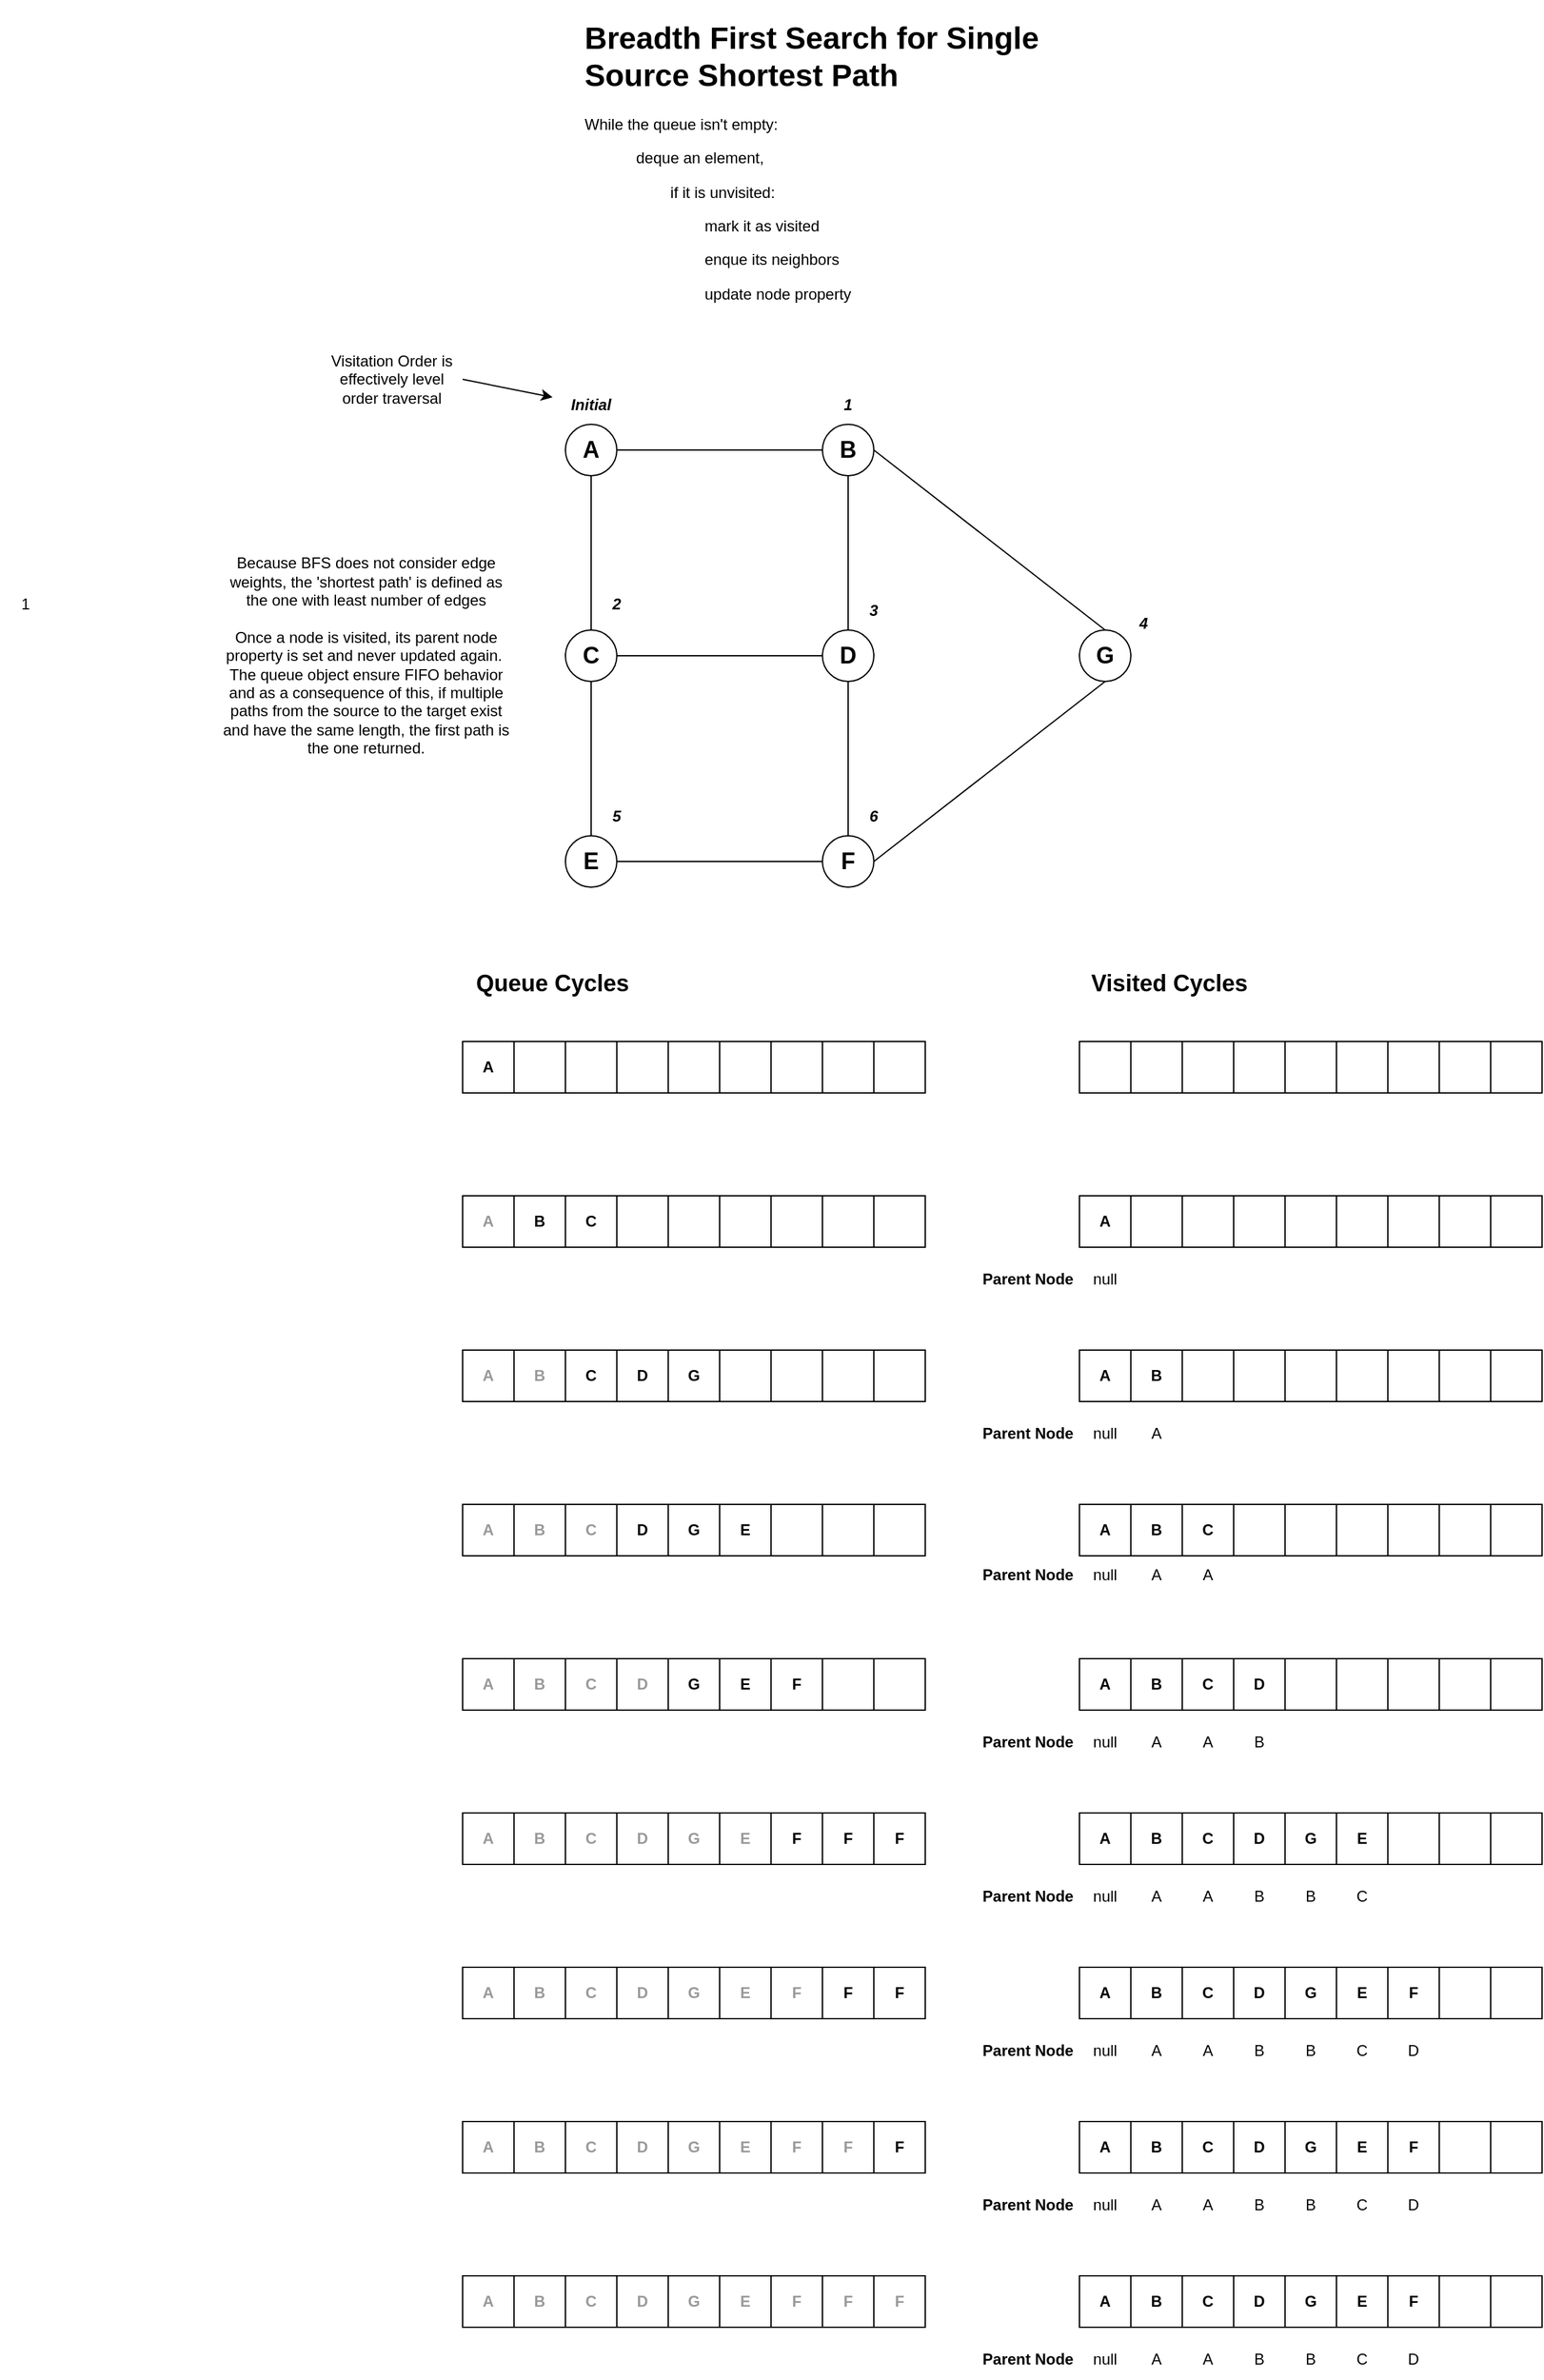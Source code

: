 <mxfile version="22.1.18" type="device">
  <diagram name="Page-1" id="7TTD3cpKinKYoJwU7Lcs">
    <mxGraphModel dx="1199" dy="2198" grid="1" gridSize="10" guides="1" tooltips="1" connect="1" arrows="1" fold="1" page="1" pageScale="1" pageWidth="850" pageHeight="1100" math="0" shadow="0">
      <root>
        <mxCell id="0" />
        <mxCell id="1" parent="0" />
        <mxCell id="F35jx74PrOIdeF3ReqpK-1" value="&lt;h1&gt;Breadth First Search for Single Source Shortest Path&lt;/h1&gt;&lt;p&gt;While the queue isn&#39;t empty:&amp;nbsp;&lt;/p&gt;&lt;blockquote style=&quot;margin: 0 0 0 40px; border: none; padding: 0px;&quot;&gt;&lt;p&gt;deque an element,&amp;nbsp;&lt;/p&gt;&lt;p&gt;&lt;span style=&quot;white-space: pre;&quot;&gt;&#x9;&lt;/span&gt;if it is unvisited:&lt;/p&gt;&lt;p&gt;&lt;span style=&quot;white-space: pre;&quot;&gt;&#x9;&lt;/span&gt;&lt;span style=&quot;white-space: pre;&quot;&gt;&#x9;&lt;/span&gt;mark it as visited&amp;nbsp;&lt;/p&gt;&lt;p&gt;&lt;span style=&quot;white-space: pre;&quot;&gt;&#x9;&lt;/span&gt;&lt;span style=&quot;white-space: pre;&quot;&gt;&#x9;&lt;/span&gt;enque its neighbors&lt;/p&gt;&lt;p&gt;&lt;span style=&quot;white-space: pre;&quot;&gt;&#x9;&lt;/span&gt;&lt;span style=&quot;white-space: pre;&quot;&gt;&#x9;&lt;/span&gt;update node property&lt;/p&gt;&lt;/blockquote&gt;" style="text;html=1;strokeColor=none;fillColor=none;spacing=5;spacingTop=-20;whiteSpace=wrap;overflow=hidden;rounded=0;" parent="1" vertex="1">
          <mxGeometry x="450" y="-120" width="410" height="250" as="geometry" />
        </mxCell>
        <mxCell id="PL-AgUQmlZ-1JZNhK2am-4" style="rounded=0;orthogonalLoop=1;jettySize=auto;html=1;exitX=0.5;exitY=1;exitDx=0;exitDy=0;entryX=0.5;entryY=0;entryDx=0;entryDy=0;endArrow=none;endFill=0;" parent="1" source="F35jx74PrOIdeF3ReqpK-2" target="F35jx74PrOIdeF3ReqpK-11" edge="1">
          <mxGeometry relative="1" as="geometry" />
        </mxCell>
        <mxCell id="PL-AgUQmlZ-1JZNhK2am-6" style="rounded=0;orthogonalLoop=1;jettySize=auto;html=1;exitX=1;exitY=0.5;exitDx=0;exitDy=0;entryX=0.5;entryY=0;entryDx=0;entryDy=0;endArrow=none;endFill=0;" parent="1" source="F35jx74PrOIdeF3ReqpK-2" target="F35jx74PrOIdeF3ReqpK-8" edge="1">
          <mxGeometry relative="1" as="geometry" />
        </mxCell>
        <mxCell id="F35jx74PrOIdeF3ReqpK-2" value="&lt;font style=&quot;font-size: 18px;&quot;&gt;&lt;b&gt;B&lt;/b&gt;&lt;/font&gt;" style="ellipse;whiteSpace=wrap;html=1;aspect=fixed;" parent="1" vertex="1">
          <mxGeometry x="640" y="200" width="40" height="40" as="geometry" />
        </mxCell>
        <mxCell id="PL-AgUQmlZ-1JZNhK2am-3" style="rounded=0;orthogonalLoop=1;jettySize=auto;html=1;exitX=1;exitY=0.5;exitDx=0;exitDy=0;entryX=0;entryY=0.5;entryDx=0;entryDy=0;endArrow=none;endFill=0;" parent="1" source="F35jx74PrOIdeF3ReqpK-5" target="F35jx74PrOIdeF3ReqpK-11" edge="1">
          <mxGeometry relative="1" as="geometry" />
        </mxCell>
        <mxCell id="PL-AgUQmlZ-1JZNhK2am-7" style="rounded=0;orthogonalLoop=1;jettySize=auto;html=1;exitX=0.5;exitY=1;exitDx=0;exitDy=0;entryX=0.5;entryY=0;entryDx=0;entryDy=0;endArrow=none;endFill=0;" parent="1" source="F35jx74PrOIdeF3ReqpK-5" target="F35jx74PrOIdeF3ReqpK-10" edge="1">
          <mxGeometry relative="1" as="geometry" />
        </mxCell>
        <mxCell id="F35jx74PrOIdeF3ReqpK-5" value="&lt;font style=&quot;font-size: 18px;&quot;&gt;&lt;b&gt;C&lt;/b&gt;&lt;/font&gt;" style="ellipse;whiteSpace=wrap;html=1;aspect=fixed;" parent="1" vertex="1">
          <mxGeometry x="440" y="360" width="40" height="40" as="geometry" />
        </mxCell>
        <mxCell id="F35jx74PrOIdeF3ReqpK-8" value="&lt;font style=&quot;font-size: 18px;&quot;&gt;&lt;b&gt;G&lt;/b&gt;&lt;/font&gt;" style="ellipse;whiteSpace=wrap;html=1;aspect=fixed;" parent="1" vertex="1">
          <mxGeometry x="840" y="360" width="40" height="40" as="geometry" />
        </mxCell>
        <mxCell id="PL-AgUQmlZ-1JZNhK2am-1" style="rounded=0;orthogonalLoop=1;jettySize=auto;html=1;exitX=1;exitY=0.5;exitDx=0;exitDy=0;entryX=0;entryY=0.5;entryDx=0;entryDy=0;endArrow=none;endFill=0;" parent="1" source="F35jx74PrOIdeF3ReqpK-9" target="F35jx74PrOIdeF3ReqpK-2" edge="1">
          <mxGeometry relative="1" as="geometry" />
        </mxCell>
        <mxCell id="PL-AgUQmlZ-1JZNhK2am-2" style="rounded=0;orthogonalLoop=1;jettySize=auto;html=1;exitX=0.5;exitY=1;exitDx=0;exitDy=0;entryX=0.5;entryY=0;entryDx=0;entryDy=0;endArrow=none;endFill=0;" parent="1" source="F35jx74PrOIdeF3ReqpK-9" target="F35jx74PrOIdeF3ReqpK-5" edge="1">
          <mxGeometry relative="1" as="geometry" />
        </mxCell>
        <mxCell id="F35jx74PrOIdeF3ReqpK-9" value="&lt;font style=&quot;font-size: 18px;&quot;&gt;&lt;b&gt;A&lt;/b&gt;&lt;/font&gt;" style="ellipse;whiteSpace=wrap;html=1;aspect=fixed;" parent="1" vertex="1">
          <mxGeometry x="440" y="200" width="40" height="40" as="geometry" />
        </mxCell>
        <mxCell id="PL-AgUQmlZ-1JZNhK2am-9" style="rounded=0;orthogonalLoop=1;jettySize=auto;html=1;exitX=1;exitY=0.5;exitDx=0;exitDy=0;entryX=0;entryY=0.5;entryDx=0;entryDy=0;endArrow=none;endFill=0;" parent="1" source="F35jx74PrOIdeF3ReqpK-10" target="F35jx74PrOIdeF3ReqpK-12" edge="1">
          <mxGeometry relative="1" as="geometry" />
        </mxCell>
        <mxCell id="F35jx74PrOIdeF3ReqpK-10" value="&lt;font style=&quot;font-size: 18px;&quot;&gt;&lt;b&gt;E&lt;/b&gt;&lt;/font&gt;" style="ellipse;whiteSpace=wrap;html=1;aspect=fixed;" parent="1" vertex="1">
          <mxGeometry x="440" y="520" width="40" height="40" as="geometry" />
        </mxCell>
        <mxCell id="PL-AgUQmlZ-1JZNhK2am-8" style="rounded=0;orthogonalLoop=1;jettySize=auto;html=1;exitX=0.5;exitY=1;exitDx=0;exitDy=0;entryX=0.5;entryY=0;entryDx=0;entryDy=0;endArrow=none;endFill=0;" parent="1" source="F35jx74PrOIdeF3ReqpK-11" target="F35jx74PrOIdeF3ReqpK-12" edge="1">
          <mxGeometry relative="1" as="geometry" />
        </mxCell>
        <mxCell id="F35jx74PrOIdeF3ReqpK-11" value="&lt;font style=&quot;font-size: 18px;&quot;&gt;&lt;b&gt;D&lt;/b&gt;&lt;/font&gt;" style="ellipse;whiteSpace=wrap;html=1;aspect=fixed;" parent="1" vertex="1">
          <mxGeometry x="640" y="360" width="40" height="40" as="geometry" />
        </mxCell>
        <mxCell id="PL-AgUQmlZ-1JZNhK2am-10" style="rounded=0;orthogonalLoop=1;jettySize=auto;html=1;exitX=1;exitY=0.5;exitDx=0;exitDy=0;entryX=0.5;entryY=1;entryDx=0;entryDy=0;endArrow=none;endFill=0;" parent="1" source="F35jx74PrOIdeF3ReqpK-12" target="F35jx74PrOIdeF3ReqpK-8" edge="1">
          <mxGeometry relative="1" as="geometry" />
        </mxCell>
        <mxCell id="F35jx74PrOIdeF3ReqpK-12" value="&lt;font style=&quot;font-size: 18px;&quot;&gt;&lt;b&gt;F&lt;/b&gt;&lt;/font&gt;" style="ellipse;whiteSpace=wrap;html=1;aspect=fixed;" parent="1" vertex="1">
          <mxGeometry x="640" y="520" width="40" height="40" as="geometry" />
        </mxCell>
        <mxCell id="F35jx74PrOIdeF3ReqpK-104" value="&lt;b&gt;&lt;font style=&quot;font-size: 18px;&quot;&gt;Queue Cycles&lt;/font&gt;&lt;/b&gt;" style="text;html=1;strokeColor=none;fillColor=none;align=center;verticalAlign=middle;whiteSpace=wrap;rounded=0;" parent="1" vertex="1">
          <mxGeometry x="360" y="620" width="140" height="30" as="geometry" />
        </mxCell>
        <mxCell id="F35jx74PrOIdeF3ReqpK-105" value="1" style="text;html=1;strokeColor=none;fillColor=none;align=center;verticalAlign=middle;whiteSpace=wrap;rounded=0;" parent="1" vertex="1">
          <mxGeometry y="325" width="40" height="30" as="geometry" />
        </mxCell>
        <mxCell id="PL-AgUQmlZ-1JZNhK2am-13" value="A" style="whiteSpace=wrap;html=1;aspect=fixed;fontStyle=1" parent="1" vertex="1">
          <mxGeometry x="360" y="680" width="40" height="40" as="geometry" />
        </mxCell>
        <mxCell id="PL-AgUQmlZ-1JZNhK2am-14" value="" style="whiteSpace=wrap;html=1;aspect=fixed;fontStyle=1" parent="1" vertex="1">
          <mxGeometry x="440" y="680" width="40" height="40" as="geometry" />
        </mxCell>
        <mxCell id="PL-AgUQmlZ-1JZNhK2am-15" value="" style="whiteSpace=wrap;html=1;aspect=fixed;fontStyle=1" parent="1" vertex="1">
          <mxGeometry x="400" y="680" width="40" height="40" as="geometry" />
        </mxCell>
        <mxCell id="PL-AgUQmlZ-1JZNhK2am-16" value="" style="whiteSpace=wrap;html=1;aspect=fixed;fontStyle=1" parent="1" vertex="1">
          <mxGeometry x="480" y="680" width="40" height="40" as="geometry" />
        </mxCell>
        <mxCell id="PL-AgUQmlZ-1JZNhK2am-18" value="" style="whiteSpace=wrap;html=1;aspect=fixed;fontStyle=1" parent="1" vertex="1">
          <mxGeometry x="520" y="680" width="40" height="40" as="geometry" />
        </mxCell>
        <mxCell id="PL-AgUQmlZ-1JZNhK2am-19" value="" style="whiteSpace=wrap;html=1;aspect=fixed;fontStyle=1" parent="1" vertex="1">
          <mxGeometry x="560" y="680" width="40" height="40" as="geometry" />
        </mxCell>
        <mxCell id="PL-AgUQmlZ-1JZNhK2am-20" value="" style="whiteSpace=wrap;html=1;aspect=fixed;fontStyle=1" parent="1" vertex="1">
          <mxGeometry x="600" y="680" width="40" height="40" as="geometry" />
        </mxCell>
        <mxCell id="PL-AgUQmlZ-1JZNhK2am-21" value="" style="whiteSpace=wrap;html=1;aspect=fixed;fontStyle=1" parent="1" vertex="1">
          <mxGeometry x="640" y="680" width="40" height="40" as="geometry" />
        </mxCell>
        <mxCell id="PL-AgUQmlZ-1JZNhK2am-22" value="&lt;span style=&quot;font-size: 18px;&quot;&gt;&lt;b&gt;Visited Cycles&lt;/b&gt;&lt;/span&gt;" style="text;html=1;strokeColor=none;fillColor=none;align=center;verticalAlign=middle;whiteSpace=wrap;rounded=0;" parent="1" vertex="1">
          <mxGeometry x="840" y="620" width="140" height="30" as="geometry" />
        </mxCell>
        <mxCell id="PL-AgUQmlZ-1JZNhK2am-23" value="" style="whiteSpace=wrap;html=1;aspect=fixed;fontStyle=1" parent="1" vertex="1">
          <mxGeometry x="840" y="680" width="40" height="40" as="geometry" />
        </mxCell>
        <mxCell id="PL-AgUQmlZ-1JZNhK2am-24" value="" style="whiteSpace=wrap;html=1;aspect=fixed;fontStyle=1" parent="1" vertex="1">
          <mxGeometry x="920" y="680" width="40" height="40" as="geometry" />
        </mxCell>
        <mxCell id="PL-AgUQmlZ-1JZNhK2am-25" value="" style="whiteSpace=wrap;html=1;aspect=fixed;fontStyle=1" parent="1" vertex="1">
          <mxGeometry x="880" y="680" width="40" height="40" as="geometry" />
        </mxCell>
        <mxCell id="PL-AgUQmlZ-1JZNhK2am-26" value="" style="whiteSpace=wrap;html=1;aspect=fixed;fontStyle=1" parent="1" vertex="1">
          <mxGeometry x="960" y="680" width="40" height="40" as="geometry" />
        </mxCell>
        <mxCell id="PL-AgUQmlZ-1JZNhK2am-27" value="" style="whiteSpace=wrap;html=1;aspect=fixed;fontStyle=1" parent="1" vertex="1">
          <mxGeometry x="1000" y="680" width="40" height="40" as="geometry" />
        </mxCell>
        <mxCell id="PL-AgUQmlZ-1JZNhK2am-28" value="" style="whiteSpace=wrap;html=1;aspect=fixed;fontStyle=1" parent="1" vertex="1">
          <mxGeometry x="1040" y="680" width="40" height="40" as="geometry" />
        </mxCell>
        <mxCell id="PL-AgUQmlZ-1JZNhK2am-29" value="" style="whiteSpace=wrap;html=1;aspect=fixed;fontStyle=1" parent="1" vertex="1">
          <mxGeometry x="1080" y="680" width="40" height="40" as="geometry" />
        </mxCell>
        <mxCell id="PL-AgUQmlZ-1JZNhK2am-30" value="" style="whiteSpace=wrap;html=1;aspect=fixed;fontStyle=1" parent="1" vertex="1">
          <mxGeometry x="1120" y="680" width="40" height="40" as="geometry" />
        </mxCell>
        <mxCell id="PL-AgUQmlZ-1JZNhK2am-31" value="&lt;font color=&quot;#999999&quot;&gt;A&lt;/font&gt;" style="whiteSpace=wrap;html=1;aspect=fixed;fontStyle=1" parent="1" vertex="1">
          <mxGeometry x="360" y="800" width="40" height="40" as="geometry" />
        </mxCell>
        <mxCell id="PL-AgUQmlZ-1JZNhK2am-32" value="C" style="whiteSpace=wrap;html=1;aspect=fixed;fontStyle=1" parent="1" vertex="1">
          <mxGeometry x="440" y="800" width="40" height="40" as="geometry" />
        </mxCell>
        <mxCell id="PL-AgUQmlZ-1JZNhK2am-33" value="B" style="whiteSpace=wrap;html=1;aspect=fixed;fontStyle=1" parent="1" vertex="1">
          <mxGeometry x="400" y="800" width="40" height="40" as="geometry" />
        </mxCell>
        <mxCell id="PL-AgUQmlZ-1JZNhK2am-34" value="" style="whiteSpace=wrap;html=1;aspect=fixed;fontStyle=1" parent="1" vertex="1">
          <mxGeometry x="480" y="800" width="40" height="40" as="geometry" />
        </mxCell>
        <mxCell id="PL-AgUQmlZ-1JZNhK2am-35" value="" style="whiteSpace=wrap;html=1;aspect=fixed;fontStyle=1" parent="1" vertex="1">
          <mxGeometry x="520" y="800" width="40" height="40" as="geometry" />
        </mxCell>
        <mxCell id="PL-AgUQmlZ-1JZNhK2am-36" value="" style="whiteSpace=wrap;html=1;aspect=fixed;fontStyle=1" parent="1" vertex="1">
          <mxGeometry x="560" y="800" width="40" height="40" as="geometry" />
        </mxCell>
        <mxCell id="PL-AgUQmlZ-1JZNhK2am-37" value="" style="whiteSpace=wrap;html=1;aspect=fixed;fontStyle=1" parent="1" vertex="1">
          <mxGeometry x="600" y="800" width="40" height="40" as="geometry" />
        </mxCell>
        <mxCell id="PL-AgUQmlZ-1JZNhK2am-38" value="" style="whiteSpace=wrap;html=1;aspect=fixed;fontStyle=1" parent="1" vertex="1">
          <mxGeometry x="640" y="800" width="40" height="40" as="geometry" />
        </mxCell>
        <mxCell id="PL-AgUQmlZ-1JZNhK2am-39" value="A" style="whiteSpace=wrap;html=1;aspect=fixed;fontStyle=1" parent="1" vertex="1">
          <mxGeometry x="840" y="800" width="40" height="40" as="geometry" />
        </mxCell>
        <mxCell id="PL-AgUQmlZ-1JZNhK2am-40" value="" style="whiteSpace=wrap;html=1;aspect=fixed;fontStyle=1" parent="1" vertex="1">
          <mxGeometry x="920" y="800" width="40" height="40" as="geometry" />
        </mxCell>
        <mxCell id="PL-AgUQmlZ-1JZNhK2am-41" value="" style="whiteSpace=wrap;html=1;aspect=fixed;fontStyle=1" parent="1" vertex="1">
          <mxGeometry x="880" y="800" width="40" height="40" as="geometry" />
        </mxCell>
        <mxCell id="PL-AgUQmlZ-1JZNhK2am-42" value="" style="whiteSpace=wrap;html=1;aspect=fixed;fontStyle=1" parent="1" vertex="1">
          <mxGeometry x="960" y="800" width="40" height="40" as="geometry" />
        </mxCell>
        <mxCell id="PL-AgUQmlZ-1JZNhK2am-43" value="" style="whiteSpace=wrap;html=1;aspect=fixed;fontStyle=1" parent="1" vertex="1">
          <mxGeometry x="1000" y="800" width="40" height="40" as="geometry" />
        </mxCell>
        <mxCell id="PL-AgUQmlZ-1JZNhK2am-44" value="" style="whiteSpace=wrap;html=1;aspect=fixed;fontStyle=1" parent="1" vertex="1">
          <mxGeometry x="1040" y="800" width="40" height="40" as="geometry" />
        </mxCell>
        <mxCell id="PL-AgUQmlZ-1JZNhK2am-45" value="" style="whiteSpace=wrap;html=1;aspect=fixed;fontStyle=1" parent="1" vertex="1">
          <mxGeometry x="1080" y="800" width="40" height="40" as="geometry" />
        </mxCell>
        <mxCell id="PL-AgUQmlZ-1JZNhK2am-46" value="" style="whiteSpace=wrap;html=1;aspect=fixed;fontStyle=1" parent="1" vertex="1">
          <mxGeometry x="1120" y="800" width="40" height="40" as="geometry" />
        </mxCell>
        <mxCell id="PL-AgUQmlZ-1JZNhK2am-47" value="&lt;font color=&quot;#999999&quot;&gt;A&lt;/font&gt;" style="whiteSpace=wrap;html=1;aspect=fixed;fontStyle=1" parent="1" vertex="1">
          <mxGeometry x="360" y="920" width="40" height="40" as="geometry" />
        </mxCell>
        <mxCell id="PL-AgUQmlZ-1JZNhK2am-48" value="C" style="whiteSpace=wrap;html=1;aspect=fixed;fontStyle=1" parent="1" vertex="1">
          <mxGeometry x="440" y="920" width="40" height="40" as="geometry" />
        </mxCell>
        <mxCell id="PL-AgUQmlZ-1JZNhK2am-49" value="&lt;font color=&quot;#999999&quot;&gt;B&lt;/font&gt;" style="whiteSpace=wrap;html=1;aspect=fixed;fontStyle=1" parent="1" vertex="1">
          <mxGeometry x="400" y="920" width="40" height="40" as="geometry" />
        </mxCell>
        <mxCell id="PL-AgUQmlZ-1JZNhK2am-50" value="D" style="whiteSpace=wrap;html=1;aspect=fixed;fontStyle=1" parent="1" vertex="1">
          <mxGeometry x="480" y="920" width="40" height="40" as="geometry" />
        </mxCell>
        <mxCell id="PL-AgUQmlZ-1JZNhK2am-51" value="G" style="whiteSpace=wrap;html=1;aspect=fixed;fontStyle=1" parent="1" vertex="1">
          <mxGeometry x="520" y="920" width="40" height="40" as="geometry" />
        </mxCell>
        <mxCell id="PL-AgUQmlZ-1JZNhK2am-52" value="" style="whiteSpace=wrap;html=1;aspect=fixed;fontStyle=1" parent="1" vertex="1">
          <mxGeometry x="560" y="920" width="40" height="40" as="geometry" />
        </mxCell>
        <mxCell id="PL-AgUQmlZ-1JZNhK2am-53" value="" style="whiteSpace=wrap;html=1;aspect=fixed;fontStyle=1" parent="1" vertex="1">
          <mxGeometry x="600" y="920" width="40" height="40" as="geometry" />
        </mxCell>
        <mxCell id="PL-AgUQmlZ-1JZNhK2am-54" value="" style="whiteSpace=wrap;html=1;aspect=fixed;fontStyle=1" parent="1" vertex="1">
          <mxGeometry x="640" y="920" width="40" height="40" as="geometry" />
        </mxCell>
        <mxCell id="PL-AgUQmlZ-1JZNhK2am-55" value="A" style="whiteSpace=wrap;html=1;aspect=fixed;fontStyle=1" parent="1" vertex="1">
          <mxGeometry x="840" y="920" width="40" height="40" as="geometry" />
        </mxCell>
        <mxCell id="PL-AgUQmlZ-1JZNhK2am-56" value="" style="whiteSpace=wrap;html=1;aspect=fixed;fontStyle=1" parent="1" vertex="1">
          <mxGeometry x="920" y="920" width="40" height="40" as="geometry" />
        </mxCell>
        <mxCell id="PL-AgUQmlZ-1JZNhK2am-57" value="B" style="whiteSpace=wrap;html=1;aspect=fixed;fontStyle=1" parent="1" vertex="1">
          <mxGeometry x="880" y="920" width="40" height="40" as="geometry" />
        </mxCell>
        <mxCell id="PL-AgUQmlZ-1JZNhK2am-58" value="" style="whiteSpace=wrap;html=1;aspect=fixed;fontStyle=1" parent="1" vertex="1">
          <mxGeometry x="960" y="920" width="40" height="40" as="geometry" />
        </mxCell>
        <mxCell id="PL-AgUQmlZ-1JZNhK2am-59" value="" style="whiteSpace=wrap;html=1;aspect=fixed;fontStyle=1" parent="1" vertex="1">
          <mxGeometry x="1000" y="920" width="40" height="40" as="geometry" />
        </mxCell>
        <mxCell id="PL-AgUQmlZ-1JZNhK2am-60" value="" style="whiteSpace=wrap;html=1;aspect=fixed;fontStyle=1" parent="1" vertex="1">
          <mxGeometry x="1040" y="920" width="40" height="40" as="geometry" />
        </mxCell>
        <mxCell id="PL-AgUQmlZ-1JZNhK2am-61" value="" style="whiteSpace=wrap;html=1;aspect=fixed;fontStyle=1" parent="1" vertex="1">
          <mxGeometry x="1080" y="920" width="40" height="40" as="geometry" />
        </mxCell>
        <mxCell id="PL-AgUQmlZ-1JZNhK2am-62" value="" style="whiteSpace=wrap;html=1;aspect=fixed;fontStyle=1" parent="1" vertex="1">
          <mxGeometry x="1120" y="920" width="40" height="40" as="geometry" />
        </mxCell>
        <mxCell id="PL-AgUQmlZ-1JZNhK2am-63" value="&lt;font color=&quot;#999999&quot;&gt;A&lt;/font&gt;" style="whiteSpace=wrap;html=1;aspect=fixed;fontStyle=1" parent="1" vertex="1">
          <mxGeometry x="360" y="1040" width="40" height="40" as="geometry" />
        </mxCell>
        <mxCell id="PL-AgUQmlZ-1JZNhK2am-64" value="&lt;font color=&quot;#999999&quot;&gt;C&lt;/font&gt;" style="whiteSpace=wrap;html=1;aspect=fixed;fontStyle=1" parent="1" vertex="1">
          <mxGeometry x="440" y="1040" width="40" height="40" as="geometry" />
        </mxCell>
        <mxCell id="PL-AgUQmlZ-1JZNhK2am-65" value="&lt;font color=&quot;#999999&quot;&gt;B&lt;/font&gt;" style="whiteSpace=wrap;html=1;aspect=fixed;fontStyle=1" parent="1" vertex="1">
          <mxGeometry x="400" y="1040" width="40" height="40" as="geometry" />
        </mxCell>
        <mxCell id="PL-AgUQmlZ-1JZNhK2am-66" value="D" style="whiteSpace=wrap;html=1;aspect=fixed;fontStyle=1" parent="1" vertex="1">
          <mxGeometry x="480" y="1040" width="40" height="40" as="geometry" />
        </mxCell>
        <mxCell id="PL-AgUQmlZ-1JZNhK2am-67" value="G" style="whiteSpace=wrap;html=1;aspect=fixed;fontStyle=1" parent="1" vertex="1">
          <mxGeometry x="520" y="1040" width="40" height="40" as="geometry" />
        </mxCell>
        <mxCell id="PL-AgUQmlZ-1JZNhK2am-68" value="E" style="whiteSpace=wrap;html=1;aspect=fixed;fontStyle=1" parent="1" vertex="1">
          <mxGeometry x="560" y="1040" width="40" height="40" as="geometry" />
        </mxCell>
        <mxCell id="PL-AgUQmlZ-1JZNhK2am-69" value="" style="whiteSpace=wrap;html=1;aspect=fixed;fontStyle=1" parent="1" vertex="1">
          <mxGeometry x="600" y="1040" width="40" height="40" as="geometry" />
        </mxCell>
        <mxCell id="PL-AgUQmlZ-1JZNhK2am-70" value="" style="whiteSpace=wrap;html=1;aspect=fixed;fontStyle=1" parent="1" vertex="1">
          <mxGeometry x="640" y="1040" width="40" height="40" as="geometry" />
        </mxCell>
        <mxCell id="PL-AgUQmlZ-1JZNhK2am-71" value="A" style="whiteSpace=wrap;html=1;aspect=fixed;fontStyle=1" parent="1" vertex="1">
          <mxGeometry x="840" y="1040" width="40" height="40" as="geometry" />
        </mxCell>
        <mxCell id="PL-AgUQmlZ-1JZNhK2am-72" value="C" style="whiteSpace=wrap;html=1;aspect=fixed;fontStyle=1" parent="1" vertex="1">
          <mxGeometry x="920" y="1040" width="40" height="40" as="geometry" />
        </mxCell>
        <mxCell id="PL-AgUQmlZ-1JZNhK2am-73" value="B" style="whiteSpace=wrap;html=1;aspect=fixed;fontStyle=1" parent="1" vertex="1">
          <mxGeometry x="880" y="1040" width="40" height="40" as="geometry" />
        </mxCell>
        <mxCell id="PL-AgUQmlZ-1JZNhK2am-74" value="" style="whiteSpace=wrap;html=1;aspect=fixed;fontStyle=1" parent="1" vertex="1">
          <mxGeometry x="960" y="1040" width="40" height="40" as="geometry" />
        </mxCell>
        <mxCell id="PL-AgUQmlZ-1JZNhK2am-75" value="" style="whiteSpace=wrap;html=1;aspect=fixed;fontStyle=1" parent="1" vertex="1">
          <mxGeometry x="1000" y="1040" width="40" height="40" as="geometry" />
        </mxCell>
        <mxCell id="PL-AgUQmlZ-1JZNhK2am-76" value="" style="whiteSpace=wrap;html=1;aspect=fixed;fontStyle=1" parent="1" vertex="1">
          <mxGeometry x="1040" y="1040" width="40" height="40" as="geometry" />
        </mxCell>
        <mxCell id="PL-AgUQmlZ-1JZNhK2am-77" value="" style="whiteSpace=wrap;html=1;aspect=fixed;fontStyle=1" parent="1" vertex="1">
          <mxGeometry x="1080" y="1040" width="40" height="40" as="geometry" />
        </mxCell>
        <mxCell id="PL-AgUQmlZ-1JZNhK2am-78" value="" style="whiteSpace=wrap;html=1;aspect=fixed;fontStyle=1" parent="1" vertex="1">
          <mxGeometry x="1120" y="1040" width="40" height="40" as="geometry" />
        </mxCell>
        <mxCell id="PL-AgUQmlZ-1JZNhK2am-79" value="&lt;font color=&quot;#999999&quot;&gt;A&lt;/font&gt;" style="whiteSpace=wrap;html=1;aspect=fixed;fontStyle=1" parent="1" vertex="1">
          <mxGeometry x="360" y="1160" width="40" height="40" as="geometry" />
        </mxCell>
        <mxCell id="PL-AgUQmlZ-1JZNhK2am-80" value="&lt;font color=&quot;#999999&quot;&gt;C&lt;/font&gt;" style="whiteSpace=wrap;html=1;aspect=fixed;fontStyle=1" parent="1" vertex="1">
          <mxGeometry x="440" y="1160" width="40" height="40" as="geometry" />
        </mxCell>
        <mxCell id="PL-AgUQmlZ-1JZNhK2am-81" value="&lt;font color=&quot;#999999&quot;&gt;B&lt;/font&gt;" style="whiteSpace=wrap;html=1;aspect=fixed;fontStyle=1" parent="1" vertex="1">
          <mxGeometry x="400" y="1160" width="40" height="40" as="geometry" />
        </mxCell>
        <mxCell id="PL-AgUQmlZ-1JZNhK2am-82" value="&lt;font color=&quot;#999999&quot;&gt;D&lt;/font&gt;" style="whiteSpace=wrap;html=1;aspect=fixed;fontStyle=1" parent="1" vertex="1">
          <mxGeometry x="480" y="1160" width="40" height="40" as="geometry" />
        </mxCell>
        <mxCell id="PL-AgUQmlZ-1JZNhK2am-83" value="G" style="whiteSpace=wrap;html=1;aspect=fixed;fontStyle=1" parent="1" vertex="1">
          <mxGeometry x="520" y="1160" width="40" height="40" as="geometry" />
        </mxCell>
        <mxCell id="PL-AgUQmlZ-1JZNhK2am-84" value="E" style="whiteSpace=wrap;html=1;aspect=fixed;fontStyle=1" parent="1" vertex="1">
          <mxGeometry x="560" y="1160" width="40" height="40" as="geometry" />
        </mxCell>
        <mxCell id="PL-AgUQmlZ-1JZNhK2am-85" value="F" style="whiteSpace=wrap;html=1;aspect=fixed;fontStyle=1" parent="1" vertex="1">
          <mxGeometry x="600" y="1160" width="40" height="40" as="geometry" />
        </mxCell>
        <mxCell id="PL-AgUQmlZ-1JZNhK2am-86" value="" style="whiteSpace=wrap;html=1;aspect=fixed;fontStyle=1" parent="1" vertex="1">
          <mxGeometry x="640" y="1160" width="40" height="40" as="geometry" />
        </mxCell>
        <mxCell id="PL-AgUQmlZ-1JZNhK2am-87" value="A" style="whiteSpace=wrap;html=1;aspect=fixed;fontStyle=1" parent="1" vertex="1">
          <mxGeometry x="840" y="1160" width="40" height="40" as="geometry" />
        </mxCell>
        <mxCell id="PL-AgUQmlZ-1JZNhK2am-88" value="C" style="whiteSpace=wrap;html=1;aspect=fixed;fontStyle=1" parent="1" vertex="1">
          <mxGeometry x="920" y="1160" width="40" height="40" as="geometry" />
        </mxCell>
        <mxCell id="PL-AgUQmlZ-1JZNhK2am-89" value="B" style="whiteSpace=wrap;html=1;aspect=fixed;fontStyle=1" parent="1" vertex="1">
          <mxGeometry x="880" y="1160" width="40" height="40" as="geometry" />
        </mxCell>
        <mxCell id="PL-AgUQmlZ-1JZNhK2am-90" value="D" style="whiteSpace=wrap;html=1;aspect=fixed;fontStyle=1" parent="1" vertex="1">
          <mxGeometry x="960" y="1160" width="40" height="40" as="geometry" />
        </mxCell>
        <mxCell id="PL-AgUQmlZ-1JZNhK2am-91" value="" style="whiteSpace=wrap;html=1;aspect=fixed;fontStyle=1" parent="1" vertex="1">
          <mxGeometry x="1000" y="1160" width="40" height="40" as="geometry" />
        </mxCell>
        <mxCell id="PL-AgUQmlZ-1JZNhK2am-92" value="" style="whiteSpace=wrap;html=1;aspect=fixed;fontStyle=1" parent="1" vertex="1">
          <mxGeometry x="1040" y="1160" width="40" height="40" as="geometry" />
        </mxCell>
        <mxCell id="PL-AgUQmlZ-1JZNhK2am-93" value="" style="whiteSpace=wrap;html=1;aspect=fixed;fontStyle=1" parent="1" vertex="1">
          <mxGeometry x="1080" y="1160" width="40" height="40" as="geometry" />
        </mxCell>
        <mxCell id="PL-AgUQmlZ-1JZNhK2am-94" value="" style="whiteSpace=wrap;html=1;aspect=fixed;fontStyle=1" parent="1" vertex="1">
          <mxGeometry x="1120" y="1160" width="40" height="40" as="geometry" />
        </mxCell>
        <mxCell id="PL-AgUQmlZ-1JZNhK2am-95" value="&lt;font color=&quot;#999999&quot;&gt;A&lt;/font&gt;" style="whiteSpace=wrap;html=1;aspect=fixed;fontStyle=1" parent="1" vertex="1">
          <mxGeometry x="360" y="1280" width="40" height="40" as="geometry" />
        </mxCell>
        <mxCell id="PL-AgUQmlZ-1JZNhK2am-96" value="&lt;font color=&quot;#999999&quot;&gt;C&lt;/font&gt;" style="whiteSpace=wrap;html=1;aspect=fixed;fontStyle=1" parent="1" vertex="1">
          <mxGeometry x="440" y="1280" width="40" height="40" as="geometry" />
        </mxCell>
        <mxCell id="PL-AgUQmlZ-1JZNhK2am-97" value="&lt;font color=&quot;#999999&quot;&gt;B&lt;/font&gt;" style="whiteSpace=wrap;html=1;aspect=fixed;fontStyle=1" parent="1" vertex="1">
          <mxGeometry x="400" y="1280" width="40" height="40" as="geometry" />
        </mxCell>
        <mxCell id="PL-AgUQmlZ-1JZNhK2am-98" value="&lt;font color=&quot;#999999&quot;&gt;D&lt;/font&gt;" style="whiteSpace=wrap;html=1;aspect=fixed;fontStyle=1" parent="1" vertex="1">
          <mxGeometry x="480" y="1280" width="40" height="40" as="geometry" />
        </mxCell>
        <mxCell id="PL-AgUQmlZ-1JZNhK2am-99" value="&lt;font color=&quot;#999999&quot;&gt;G&lt;/font&gt;" style="whiteSpace=wrap;html=1;aspect=fixed;fontStyle=1" parent="1" vertex="1">
          <mxGeometry x="520" y="1280" width="40" height="40" as="geometry" />
        </mxCell>
        <mxCell id="PL-AgUQmlZ-1JZNhK2am-100" value="&lt;font color=&quot;#999999&quot;&gt;E&lt;/font&gt;" style="whiteSpace=wrap;html=1;aspect=fixed;fontStyle=1" parent="1" vertex="1">
          <mxGeometry x="560" y="1280" width="40" height="40" as="geometry" />
        </mxCell>
        <mxCell id="PL-AgUQmlZ-1JZNhK2am-101" value="F" style="whiteSpace=wrap;html=1;aspect=fixed;fontStyle=1" parent="1" vertex="1">
          <mxGeometry x="600" y="1280" width="40" height="40" as="geometry" />
        </mxCell>
        <mxCell id="PL-AgUQmlZ-1JZNhK2am-102" value="F" style="whiteSpace=wrap;html=1;aspect=fixed;fontStyle=1" parent="1" vertex="1">
          <mxGeometry x="640" y="1280" width="40" height="40" as="geometry" />
        </mxCell>
        <mxCell id="PL-AgUQmlZ-1JZNhK2am-103" value="A" style="whiteSpace=wrap;html=1;aspect=fixed;fontStyle=1" parent="1" vertex="1">
          <mxGeometry x="840" y="1280" width="40" height="40" as="geometry" />
        </mxCell>
        <mxCell id="PL-AgUQmlZ-1JZNhK2am-104" value="C" style="whiteSpace=wrap;html=1;aspect=fixed;fontStyle=1" parent="1" vertex="1">
          <mxGeometry x="920" y="1280" width="40" height="40" as="geometry" />
        </mxCell>
        <mxCell id="PL-AgUQmlZ-1JZNhK2am-105" value="B" style="whiteSpace=wrap;html=1;aspect=fixed;fontStyle=1" parent="1" vertex="1">
          <mxGeometry x="880" y="1280" width="40" height="40" as="geometry" />
        </mxCell>
        <mxCell id="PL-AgUQmlZ-1JZNhK2am-106" value="D" style="whiteSpace=wrap;html=1;aspect=fixed;fontStyle=1" parent="1" vertex="1">
          <mxGeometry x="960" y="1280" width="40" height="40" as="geometry" />
        </mxCell>
        <mxCell id="PL-AgUQmlZ-1JZNhK2am-107" value="G" style="whiteSpace=wrap;html=1;aspect=fixed;fontStyle=1" parent="1" vertex="1">
          <mxGeometry x="1000" y="1280" width="40" height="40" as="geometry" />
        </mxCell>
        <mxCell id="PL-AgUQmlZ-1JZNhK2am-108" value="E" style="whiteSpace=wrap;html=1;aspect=fixed;fontStyle=1" parent="1" vertex="1">
          <mxGeometry x="1040" y="1280" width="40" height="40" as="geometry" />
        </mxCell>
        <mxCell id="PL-AgUQmlZ-1JZNhK2am-109" value="" style="whiteSpace=wrap;html=1;aspect=fixed;fontStyle=1" parent="1" vertex="1">
          <mxGeometry x="1080" y="1280" width="40" height="40" as="geometry" />
        </mxCell>
        <mxCell id="PL-AgUQmlZ-1JZNhK2am-110" value="" style="whiteSpace=wrap;html=1;aspect=fixed;fontStyle=1" parent="1" vertex="1">
          <mxGeometry x="1120" y="1280" width="40" height="40" as="geometry" />
        </mxCell>
        <mxCell id="PL-AgUQmlZ-1JZNhK2am-111" value="" style="whiteSpace=wrap;html=1;aspect=fixed;fontStyle=1" parent="1" vertex="1">
          <mxGeometry x="680" y="680" width="40" height="40" as="geometry" />
        </mxCell>
        <mxCell id="PL-AgUQmlZ-1JZNhK2am-112" value="" style="whiteSpace=wrap;html=1;aspect=fixed;fontStyle=1" parent="1" vertex="1">
          <mxGeometry x="680" y="800" width="40" height="40" as="geometry" />
        </mxCell>
        <mxCell id="PL-AgUQmlZ-1JZNhK2am-113" value="" style="whiteSpace=wrap;html=1;aspect=fixed;fontStyle=1" parent="1" vertex="1">
          <mxGeometry x="680" y="920" width="40" height="40" as="geometry" />
        </mxCell>
        <mxCell id="PL-AgUQmlZ-1JZNhK2am-114" value="" style="whiteSpace=wrap;html=1;aspect=fixed;fontStyle=1" parent="1" vertex="1">
          <mxGeometry x="680" y="1040" width="40" height="40" as="geometry" />
        </mxCell>
        <mxCell id="PL-AgUQmlZ-1JZNhK2am-115" value="" style="whiteSpace=wrap;html=1;aspect=fixed;fontStyle=1" parent="1" vertex="1">
          <mxGeometry x="680" y="1160" width="40" height="40" as="geometry" />
        </mxCell>
        <mxCell id="PL-AgUQmlZ-1JZNhK2am-116" value="F" style="whiteSpace=wrap;html=1;aspect=fixed;fontStyle=1" parent="1" vertex="1">
          <mxGeometry x="680" y="1280" width="40" height="40" as="geometry" />
        </mxCell>
        <mxCell id="PL-AgUQmlZ-1JZNhK2am-123" value="" style="whiteSpace=wrap;html=1;aspect=fixed;fontStyle=1" parent="1" vertex="1">
          <mxGeometry x="1160" y="680" width="40" height="40" as="geometry" />
        </mxCell>
        <mxCell id="PL-AgUQmlZ-1JZNhK2am-124" value="" style="whiteSpace=wrap;html=1;aspect=fixed;fontStyle=1" parent="1" vertex="1">
          <mxGeometry x="1160" y="800" width="40" height="40" as="geometry" />
        </mxCell>
        <mxCell id="PL-AgUQmlZ-1JZNhK2am-125" value="" style="whiteSpace=wrap;html=1;aspect=fixed;fontStyle=1" parent="1" vertex="1">
          <mxGeometry x="1160" y="920" width="40" height="40" as="geometry" />
        </mxCell>
        <mxCell id="PL-AgUQmlZ-1JZNhK2am-126" value="" style="whiteSpace=wrap;html=1;aspect=fixed;fontStyle=1" parent="1" vertex="1">
          <mxGeometry x="1160" y="1040" width="40" height="40" as="geometry" />
        </mxCell>
        <mxCell id="PL-AgUQmlZ-1JZNhK2am-127" value="" style="whiteSpace=wrap;html=1;aspect=fixed;fontStyle=1" parent="1" vertex="1">
          <mxGeometry x="1160" y="1160" width="40" height="40" as="geometry" />
        </mxCell>
        <mxCell id="PL-AgUQmlZ-1JZNhK2am-128" value="" style="whiteSpace=wrap;html=1;aspect=fixed;fontStyle=1" parent="1" vertex="1">
          <mxGeometry x="1160" y="1280" width="40" height="40" as="geometry" />
        </mxCell>
        <mxCell id="PL-AgUQmlZ-1JZNhK2am-129" value="&lt;font color=&quot;#999999&quot;&gt;A&lt;/font&gt;" style="whiteSpace=wrap;html=1;aspect=fixed;fontStyle=1" parent="1" vertex="1">
          <mxGeometry x="360" y="1400" width="40" height="40" as="geometry" />
        </mxCell>
        <mxCell id="PL-AgUQmlZ-1JZNhK2am-130" value="&lt;font color=&quot;#999999&quot;&gt;C&lt;/font&gt;" style="whiteSpace=wrap;html=1;aspect=fixed;fontStyle=1" parent="1" vertex="1">
          <mxGeometry x="440" y="1400" width="40" height="40" as="geometry" />
        </mxCell>
        <mxCell id="PL-AgUQmlZ-1JZNhK2am-131" value="&lt;font color=&quot;#999999&quot;&gt;B&lt;/font&gt;" style="whiteSpace=wrap;html=1;aspect=fixed;fontStyle=1" parent="1" vertex="1">
          <mxGeometry x="400" y="1400" width="40" height="40" as="geometry" />
        </mxCell>
        <mxCell id="PL-AgUQmlZ-1JZNhK2am-132" value="&lt;font color=&quot;#999999&quot;&gt;D&lt;/font&gt;" style="whiteSpace=wrap;html=1;aspect=fixed;fontStyle=1" parent="1" vertex="1">
          <mxGeometry x="480" y="1400" width="40" height="40" as="geometry" />
        </mxCell>
        <mxCell id="PL-AgUQmlZ-1JZNhK2am-133" value="&lt;font color=&quot;#999999&quot;&gt;G&lt;/font&gt;" style="whiteSpace=wrap;html=1;aspect=fixed;fontStyle=1" parent="1" vertex="1">
          <mxGeometry x="520" y="1400" width="40" height="40" as="geometry" />
        </mxCell>
        <mxCell id="PL-AgUQmlZ-1JZNhK2am-134" value="&lt;font color=&quot;#999999&quot;&gt;E&lt;/font&gt;" style="whiteSpace=wrap;html=1;aspect=fixed;fontStyle=1" parent="1" vertex="1">
          <mxGeometry x="560" y="1400" width="40" height="40" as="geometry" />
        </mxCell>
        <mxCell id="PL-AgUQmlZ-1JZNhK2am-135" value="&lt;font color=&quot;#999999&quot;&gt;F&lt;/font&gt;" style="whiteSpace=wrap;html=1;aspect=fixed;fontStyle=1" parent="1" vertex="1">
          <mxGeometry x="600" y="1400" width="40" height="40" as="geometry" />
        </mxCell>
        <mxCell id="PL-AgUQmlZ-1JZNhK2am-136" value="F" style="whiteSpace=wrap;html=1;aspect=fixed;fontStyle=1" parent="1" vertex="1">
          <mxGeometry x="640" y="1400" width="40" height="40" as="geometry" />
        </mxCell>
        <mxCell id="PL-AgUQmlZ-1JZNhK2am-137" value="A" style="whiteSpace=wrap;html=1;aspect=fixed;fontStyle=1" parent="1" vertex="1">
          <mxGeometry x="840" y="1400" width="40" height="40" as="geometry" />
        </mxCell>
        <mxCell id="PL-AgUQmlZ-1JZNhK2am-138" value="C" style="whiteSpace=wrap;html=1;aspect=fixed;fontStyle=1" parent="1" vertex="1">
          <mxGeometry x="920" y="1400" width="40" height="40" as="geometry" />
        </mxCell>
        <mxCell id="PL-AgUQmlZ-1JZNhK2am-139" value="B" style="whiteSpace=wrap;html=1;aspect=fixed;fontStyle=1" parent="1" vertex="1">
          <mxGeometry x="880" y="1400" width="40" height="40" as="geometry" />
        </mxCell>
        <mxCell id="PL-AgUQmlZ-1JZNhK2am-140" value="D" style="whiteSpace=wrap;html=1;aspect=fixed;fontStyle=1" parent="1" vertex="1">
          <mxGeometry x="960" y="1400" width="40" height="40" as="geometry" />
        </mxCell>
        <mxCell id="PL-AgUQmlZ-1JZNhK2am-141" value="G" style="whiteSpace=wrap;html=1;aspect=fixed;fontStyle=1" parent="1" vertex="1">
          <mxGeometry x="1000" y="1400" width="40" height="40" as="geometry" />
        </mxCell>
        <mxCell id="PL-AgUQmlZ-1JZNhK2am-142" value="E" style="whiteSpace=wrap;html=1;aspect=fixed;fontStyle=1" parent="1" vertex="1">
          <mxGeometry x="1040" y="1400" width="40" height="40" as="geometry" />
        </mxCell>
        <mxCell id="PL-AgUQmlZ-1JZNhK2am-143" value="F" style="whiteSpace=wrap;html=1;aspect=fixed;fontStyle=1" parent="1" vertex="1">
          <mxGeometry x="1080" y="1400" width="40" height="40" as="geometry" />
        </mxCell>
        <mxCell id="PL-AgUQmlZ-1JZNhK2am-144" value="" style="whiteSpace=wrap;html=1;aspect=fixed;fontStyle=1" parent="1" vertex="1">
          <mxGeometry x="1120" y="1400" width="40" height="40" as="geometry" />
        </mxCell>
        <mxCell id="PL-AgUQmlZ-1JZNhK2am-145" value="F" style="whiteSpace=wrap;html=1;aspect=fixed;fontStyle=1" parent="1" vertex="1">
          <mxGeometry x="680" y="1400" width="40" height="40" as="geometry" />
        </mxCell>
        <mxCell id="PL-AgUQmlZ-1JZNhK2am-146" value="" style="whiteSpace=wrap;html=1;aspect=fixed;fontStyle=1" parent="1" vertex="1">
          <mxGeometry x="1160" y="1400" width="40" height="40" as="geometry" />
        </mxCell>
        <mxCell id="PL-AgUQmlZ-1JZNhK2am-147" value="&lt;font color=&quot;#999999&quot;&gt;A&lt;/font&gt;" style="whiteSpace=wrap;html=1;aspect=fixed;fontStyle=1" parent="1" vertex="1">
          <mxGeometry x="360" y="1520" width="40" height="40" as="geometry" />
        </mxCell>
        <mxCell id="PL-AgUQmlZ-1JZNhK2am-148" value="&lt;font color=&quot;#999999&quot;&gt;C&lt;/font&gt;" style="whiteSpace=wrap;html=1;aspect=fixed;fontStyle=1" parent="1" vertex="1">
          <mxGeometry x="440" y="1520" width="40" height="40" as="geometry" />
        </mxCell>
        <mxCell id="PL-AgUQmlZ-1JZNhK2am-149" value="&lt;font color=&quot;#999999&quot;&gt;B&lt;/font&gt;" style="whiteSpace=wrap;html=1;aspect=fixed;fontStyle=1" parent="1" vertex="1">
          <mxGeometry x="400" y="1520" width="40" height="40" as="geometry" />
        </mxCell>
        <mxCell id="PL-AgUQmlZ-1JZNhK2am-150" value="&lt;font color=&quot;#999999&quot;&gt;D&lt;/font&gt;" style="whiteSpace=wrap;html=1;aspect=fixed;fontStyle=1" parent="1" vertex="1">
          <mxGeometry x="480" y="1520" width="40" height="40" as="geometry" />
        </mxCell>
        <mxCell id="PL-AgUQmlZ-1JZNhK2am-151" value="&lt;font color=&quot;#999999&quot;&gt;G&lt;/font&gt;" style="whiteSpace=wrap;html=1;aspect=fixed;fontStyle=1" parent="1" vertex="1">
          <mxGeometry x="520" y="1520" width="40" height="40" as="geometry" />
        </mxCell>
        <mxCell id="PL-AgUQmlZ-1JZNhK2am-152" value="&lt;font color=&quot;#999999&quot;&gt;E&lt;/font&gt;" style="whiteSpace=wrap;html=1;aspect=fixed;fontStyle=1" parent="1" vertex="1">
          <mxGeometry x="560" y="1520" width="40" height="40" as="geometry" />
        </mxCell>
        <mxCell id="PL-AgUQmlZ-1JZNhK2am-153" value="&lt;font color=&quot;#999999&quot;&gt;F&lt;/font&gt;" style="whiteSpace=wrap;html=1;aspect=fixed;fontStyle=1" parent="1" vertex="1">
          <mxGeometry x="600" y="1520" width="40" height="40" as="geometry" />
        </mxCell>
        <mxCell id="PL-AgUQmlZ-1JZNhK2am-154" value="&lt;font color=&quot;#999999&quot;&gt;F&lt;/font&gt;" style="whiteSpace=wrap;html=1;aspect=fixed;fontStyle=1" parent="1" vertex="1">
          <mxGeometry x="640" y="1520" width="40" height="40" as="geometry" />
        </mxCell>
        <mxCell id="PL-AgUQmlZ-1JZNhK2am-155" value="A" style="whiteSpace=wrap;html=1;aspect=fixed;fontStyle=1" parent="1" vertex="1">
          <mxGeometry x="840" y="1520" width="40" height="40" as="geometry" />
        </mxCell>
        <mxCell id="PL-AgUQmlZ-1JZNhK2am-156" value="C" style="whiteSpace=wrap;html=1;aspect=fixed;fontStyle=1" parent="1" vertex="1">
          <mxGeometry x="920" y="1520" width="40" height="40" as="geometry" />
        </mxCell>
        <mxCell id="PL-AgUQmlZ-1JZNhK2am-157" value="B" style="whiteSpace=wrap;html=1;aspect=fixed;fontStyle=1" parent="1" vertex="1">
          <mxGeometry x="880" y="1520" width="40" height="40" as="geometry" />
        </mxCell>
        <mxCell id="PL-AgUQmlZ-1JZNhK2am-158" value="D" style="whiteSpace=wrap;html=1;aspect=fixed;fontStyle=1" parent="1" vertex="1">
          <mxGeometry x="960" y="1520" width="40" height="40" as="geometry" />
        </mxCell>
        <mxCell id="PL-AgUQmlZ-1JZNhK2am-159" value="G" style="whiteSpace=wrap;html=1;aspect=fixed;fontStyle=1" parent="1" vertex="1">
          <mxGeometry x="1000" y="1520" width="40" height="40" as="geometry" />
        </mxCell>
        <mxCell id="PL-AgUQmlZ-1JZNhK2am-160" value="E" style="whiteSpace=wrap;html=1;aspect=fixed;fontStyle=1" parent="1" vertex="1">
          <mxGeometry x="1040" y="1520" width="40" height="40" as="geometry" />
        </mxCell>
        <mxCell id="PL-AgUQmlZ-1JZNhK2am-161" value="F" style="whiteSpace=wrap;html=1;aspect=fixed;fontStyle=1" parent="1" vertex="1">
          <mxGeometry x="1080" y="1520" width="40" height="40" as="geometry" />
        </mxCell>
        <mxCell id="PL-AgUQmlZ-1JZNhK2am-162" value="" style="whiteSpace=wrap;html=1;aspect=fixed;fontStyle=1" parent="1" vertex="1">
          <mxGeometry x="1120" y="1520" width="40" height="40" as="geometry" />
        </mxCell>
        <mxCell id="PL-AgUQmlZ-1JZNhK2am-163" value="F" style="whiteSpace=wrap;html=1;aspect=fixed;fontStyle=1" parent="1" vertex="1">
          <mxGeometry x="680" y="1520" width="40" height="40" as="geometry" />
        </mxCell>
        <mxCell id="PL-AgUQmlZ-1JZNhK2am-164" value="" style="whiteSpace=wrap;html=1;aspect=fixed;fontStyle=1" parent="1" vertex="1">
          <mxGeometry x="1160" y="1520" width="40" height="40" as="geometry" />
        </mxCell>
        <mxCell id="PL-AgUQmlZ-1JZNhK2am-165" value="&lt;font color=&quot;#999999&quot;&gt;A&lt;/font&gt;" style="whiteSpace=wrap;html=1;aspect=fixed;fontStyle=1" parent="1" vertex="1">
          <mxGeometry x="360" y="1640" width="40" height="40" as="geometry" />
        </mxCell>
        <mxCell id="PL-AgUQmlZ-1JZNhK2am-166" value="&lt;font color=&quot;#999999&quot;&gt;C&lt;/font&gt;" style="whiteSpace=wrap;html=1;aspect=fixed;fontStyle=1" parent="1" vertex="1">
          <mxGeometry x="440" y="1640" width="40" height="40" as="geometry" />
        </mxCell>
        <mxCell id="PL-AgUQmlZ-1JZNhK2am-167" value="&lt;font color=&quot;#999999&quot;&gt;B&lt;/font&gt;" style="whiteSpace=wrap;html=1;aspect=fixed;fontStyle=1" parent="1" vertex="1">
          <mxGeometry x="400" y="1640" width="40" height="40" as="geometry" />
        </mxCell>
        <mxCell id="PL-AgUQmlZ-1JZNhK2am-168" value="&lt;font color=&quot;#999999&quot;&gt;D&lt;/font&gt;" style="whiteSpace=wrap;html=1;aspect=fixed;fontStyle=1" parent="1" vertex="1">
          <mxGeometry x="480" y="1640" width="40" height="40" as="geometry" />
        </mxCell>
        <mxCell id="PL-AgUQmlZ-1JZNhK2am-169" value="&lt;font color=&quot;#999999&quot;&gt;G&lt;/font&gt;" style="whiteSpace=wrap;html=1;aspect=fixed;fontStyle=1" parent="1" vertex="1">
          <mxGeometry x="520" y="1640" width="40" height="40" as="geometry" />
        </mxCell>
        <mxCell id="PL-AgUQmlZ-1JZNhK2am-170" value="&lt;font color=&quot;#999999&quot;&gt;E&lt;/font&gt;" style="whiteSpace=wrap;html=1;aspect=fixed;fontStyle=1" parent="1" vertex="1">
          <mxGeometry x="560" y="1640" width="40" height="40" as="geometry" />
        </mxCell>
        <mxCell id="PL-AgUQmlZ-1JZNhK2am-171" value="&lt;font color=&quot;#999999&quot;&gt;F&lt;/font&gt;" style="whiteSpace=wrap;html=1;aspect=fixed;fontStyle=1" parent="1" vertex="1">
          <mxGeometry x="600" y="1640" width="40" height="40" as="geometry" />
        </mxCell>
        <mxCell id="PL-AgUQmlZ-1JZNhK2am-172" value="&lt;font color=&quot;#999999&quot;&gt;F&lt;/font&gt;" style="whiteSpace=wrap;html=1;aspect=fixed;fontStyle=1" parent="1" vertex="1">
          <mxGeometry x="640" y="1640" width="40" height="40" as="geometry" />
        </mxCell>
        <mxCell id="PL-AgUQmlZ-1JZNhK2am-173" value="A" style="whiteSpace=wrap;html=1;aspect=fixed;fontStyle=1" parent="1" vertex="1">
          <mxGeometry x="840" y="1640" width="40" height="40" as="geometry" />
        </mxCell>
        <mxCell id="PL-AgUQmlZ-1JZNhK2am-174" value="C" style="whiteSpace=wrap;html=1;aspect=fixed;fontStyle=1" parent="1" vertex="1">
          <mxGeometry x="920" y="1640" width="40" height="40" as="geometry" />
        </mxCell>
        <mxCell id="PL-AgUQmlZ-1JZNhK2am-175" value="B" style="whiteSpace=wrap;html=1;aspect=fixed;fontStyle=1" parent="1" vertex="1">
          <mxGeometry x="880" y="1640" width="40" height="40" as="geometry" />
        </mxCell>
        <mxCell id="PL-AgUQmlZ-1JZNhK2am-176" value="D" style="whiteSpace=wrap;html=1;aspect=fixed;fontStyle=1" parent="1" vertex="1">
          <mxGeometry x="960" y="1640" width="40" height="40" as="geometry" />
        </mxCell>
        <mxCell id="PL-AgUQmlZ-1JZNhK2am-177" value="G" style="whiteSpace=wrap;html=1;aspect=fixed;fontStyle=1" parent="1" vertex="1">
          <mxGeometry x="1000" y="1640" width="40" height="40" as="geometry" />
        </mxCell>
        <mxCell id="PL-AgUQmlZ-1JZNhK2am-178" value="E" style="whiteSpace=wrap;html=1;aspect=fixed;fontStyle=1" parent="1" vertex="1">
          <mxGeometry x="1040" y="1640" width="40" height="40" as="geometry" />
        </mxCell>
        <mxCell id="PL-AgUQmlZ-1JZNhK2am-179" value="F" style="whiteSpace=wrap;html=1;aspect=fixed;fontStyle=1" parent="1" vertex="1">
          <mxGeometry x="1080" y="1640" width="40" height="40" as="geometry" />
        </mxCell>
        <mxCell id="PL-AgUQmlZ-1JZNhK2am-180" value="" style="whiteSpace=wrap;html=1;aspect=fixed;fontStyle=1" parent="1" vertex="1">
          <mxGeometry x="1120" y="1640" width="40" height="40" as="geometry" />
        </mxCell>
        <mxCell id="PL-AgUQmlZ-1JZNhK2am-181" value="&lt;font color=&quot;#999999&quot;&gt;F&lt;/font&gt;" style="whiteSpace=wrap;html=1;aspect=fixed;fontStyle=1" parent="1" vertex="1">
          <mxGeometry x="680" y="1640" width="40" height="40" as="geometry" />
        </mxCell>
        <mxCell id="PL-AgUQmlZ-1JZNhK2am-182" value="" style="whiteSpace=wrap;html=1;aspect=fixed;fontStyle=1" parent="1" vertex="1">
          <mxGeometry x="1160" y="1640" width="40" height="40" as="geometry" />
        </mxCell>
        <mxCell id="WqB-buCOvOlZIuGjWH2t-10" style="rounded=0;orthogonalLoop=1;jettySize=auto;html=1;exitX=1;exitY=0.5;exitDx=0;exitDy=0;" edge="1" parent="1" source="WqB-buCOvOlZIuGjWH2t-1" target="WqB-buCOvOlZIuGjWH2t-2">
          <mxGeometry relative="1" as="geometry" />
        </mxCell>
        <mxCell id="WqB-buCOvOlZIuGjWH2t-1" value="Visitation Order is effectively level order traversal" style="text;html=1;strokeColor=none;fillColor=none;align=center;verticalAlign=middle;whiteSpace=wrap;rounded=0;" vertex="1" parent="1">
          <mxGeometry x="250" y="150" width="110" height="30" as="geometry" />
        </mxCell>
        <mxCell id="WqB-buCOvOlZIuGjWH2t-2" value="&lt;b&gt;&lt;i&gt;Initial&lt;/i&gt;&lt;/b&gt;" style="text;html=1;strokeColor=none;fillColor=none;align=center;verticalAlign=middle;whiteSpace=wrap;rounded=0;" vertex="1" parent="1">
          <mxGeometry x="430" y="170" width="60" height="30" as="geometry" />
        </mxCell>
        <mxCell id="WqB-buCOvOlZIuGjWH2t-3" value="&lt;b&gt;&lt;i&gt;1&lt;/i&gt;&lt;/b&gt;" style="text;html=1;strokeColor=none;fillColor=none;align=center;verticalAlign=middle;whiteSpace=wrap;rounded=0;" vertex="1" parent="1">
          <mxGeometry x="650" y="170" width="20" height="30" as="geometry" />
        </mxCell>
        <mxCell id="WqB-buCOvOlZIuGjWH2t-4" value="&lt;b&gt;&lt;i&gt;2&lt;/i&gt;&lt;/b&gt;" style="text;html=1;strokeColor=none;fillColor=none;align=center;verticalAlign=middle;whiteSpace=wrap;rounded=0;" vertex="1" parent="1">
          <mxGeometry x="470" y="325" width="20" height="30" as="geometry" />
        </mxCell>
        <mxCell id="WqB-buCOvOlZIuGjWH2t-5" value="&lt;b&gt;&lt;i&gt;3&lt;/i&gt;&lt;/b&gt;" style="text;html=1;strokeColor=none;fillColor=none;align=center;verticalAlign=middle;whiteSpace=wrap;rounded=0;" vertex="1" parent="1">
          <mxGeometry x="670" y="330" width="20" height="30" as="geometry" />
        </mxCell>
        <mxCell id="WqB-buCOvOlZIuGjWH2t-6" value="&lt;b&gt;&lt;i&gt;4&lt;/i&gt;&lt;/b&gt;" style="text;html=1;strokeColor=none;fillColor=none;align=center;verticalAlign=middle;whiteSpace=wrap;rounded=0;" vertex="1" parent="1">
          <mxGeometry x="880" y="340" width="20" height="30" as="geometry" />
        </mxCell>
        <mxCell id="WqB-buCOvOlZIuGjWH2t-7" value="&lt;b&gt;&lt;i&gt;5&lt;/i&gt;&lt;/b&gt;" style="text;html=1;strokeColor=none;fillColor=none;align=center;verticalAlign=middle;whiteSpace=wrap;rounded=0;" vertex="1" parent="1">
          <mxGeometry x="470" y="490" width="20" height="30" as="geometry" />
        </mxCell>
        <mxCell id="WqB-buCOvOlZIuGjWH2t-8" value="&lt;b&gt;&lt;i&gt;6&lt;/i&gt;&lt;/b&gt;" style="text;html=1;strokeColor=none;fillColor=none;align=center;verticalAlign=middle;whiteSpace=wrap;rounded=0;" vertex="1" parent="1">
          <mxGeometry x="670" y="490" width="20" height="30" as="geometry" />
        </mxCell>
        <mxCell id="WqB-buCOvOlZIuGjWH2t-11" value="null" style="text;html=1;strokeColor=none;fillColor=none;align=center;verticalAlign=middle;whiteSpace=wrap;rounded=0;" vertex="1" parent="1">
          <mxGeometry x="840" y="850" width="40" height="30" as="geometry" />
        </mxCell>
        <mxCell id="WqB-buCOvOlZIuGjWH2t-12" value="Parent Node" style="text;html=1;strokeColor=none;fillColor=none;align=center;verticalAlign=middle;whiteSpace=wrap;rounded=0;fontStyle=1" vertex="1" parent="1">
          <mxGeometry x="760" y="850" width="80" height="30" as="geometry" />
        </mxCell>
        <mxCell id="WqB-buCOvOlZIuGjWH2t-13" value="Parent Node" style="text;html=1;strokeColor=none;fillColor=none;align=center;verticalAlign=middle;whiteSpace=wrap;rounded=0;fontStyle=1" vertex="1" parent="1">
          <mxGeometry x="760" y="970" width="80" height="30" as="geometry" />
        </mxCell>
        <mxCell id="WqB-buCOvOlZIuGjWH2t-14" value="Parent Node" style="text;html=1;strokeColor=none;fillColor=none;align=center;verticalAlign=middle;whiteSpace=wrap;rounded=0;fontStyle=1" vertex="1" parent="1">
          <mxGeometry x="760" y="1080" width="80" height="30" as="geometry" />
        </mxCell>
        <mxCell id="WqB-buCOvOlZIuGjWH2t-15" value="Parent Node" style="text;html=1;strokeColor=none;fillColor=none;align=center;verticalAlign=middle;whiteSpace=wrap;rounded=0;fontStyle=1" vertex="1" parent="1">
          <mxGeometry x="760" y="1210" width="80" height="30" as="geometry" />
        </mxCell>
        <mxCell id="WqB-buCOvOlZIuGjWH2t-16" value="Parent Node" style="text;html=1;strokeColor=none;fillColor=none;align=center;verticalAlign=middle;whiteSpace=wrap;rounded=0;fontStyle=1" vertex="1" parent="1">
          <mxGeometry x="760" y="1330" width="80" height="30" as="geometry" />
        </mxCell>
        <mxCell id="WqB-buCOvOlZIuGjWH2t-17" value="Parent Node" style="text;html=1;strokeColor=none;fillColor=none;align=center;verticalAlign=middle;whiteSpace=wrap;rounded=0;fontStyle=1" vertex="1" parent="1">
          <mxGeometry x="760" y="1450" width="80" height="30" as="geometry" />
        </mxCell>
        <mxCell id="WqB-buCOvOlZIuGjWH2t-18" value="Parent Node" style="text;html=1;strokeColor=none;fillColor=none;align=center;verticalAlign=middle;whiteSpace=wrap;rounded=0;fontStyle=1" vertex="1" parent="1">
          <mxGeometry x="760" y="1570" width="80" height="30" as="geometry" />
        </mxCell>
        <mxCell id="WqB-buCOvOlZIuGjWH2t-19" value="Parent Node" style="text;html=1;strokeColor=none;fillColor=none;align=center;verticalAlign=middle;whiteSpace=wrap;rounded=0;fontStyle=1" vertex="1" parent="1">
          <mxGeometry x="760" y="1690" width="80" height="30" as="geometry" />
        </mxCell>
        <mxCell id="WqB-buCOvOlZIuGjWH2t-20" value="null" style="text;html=1;strokeColor=none;fillColor=none;align=center;verticalAlign=middle;whiteSpace=wrap;rounded=0;" vertex="1" parent="1">
          <mxGeometry x="840" y="970" width="40" height="30" as="geometry" />
        </mxCell>
        <mxCell id="WqB-buCOvOlZIuGjWH2t-22" value="A" style="text;html=1;strokeColor=none;fillColor=none;align=center;verticalAlign=middle;whiteSpace=wrap;rounded=0;" vertex="1" parent="1">
          <mxGeometry x="880" y="970" width="40" height="30" as="geometry" />
        </mxCell>
        <mxCell id="WqB-buCOvOlZIuGjWH2t-23" value="null" style="text;html=1;strokeColor=none;fillColor=none;align=center;verticalAlign=middle;whiteSpace=wrap;rounded=0;" vertex="1" parent="1">
          <mxGeometry x="840" y="1080" width="40" height="30" as="geometry" />
        </mxCell>
        <mxCell id="WqB-buCOvOlZIuGjWH2t-24" value="A" style="text;html=1;strokeColor=none;fillColor=none;align=center;verticalAlign=middle;whiteSpace=wrap;rounded=0;" vertex="1" parent="1">
          <mxGeometry x="880" y="1080" width="40" height="30" as="geometry" />
        </mxCell>
        <mxCell id="WqB-buCOvOlZIuGjWH2t-28" value="A" style="text;html=1;strokeColor=none;fillColor=none;align=center;verticalAlign=middle;whiteSpace=wrap;rounded=0;" vertex="1" parent="1">
          <mxGeometry x="920" y="1080" width="40" height="30" as="geometry" />
        </mxCell>
        <mxCell id="WqB-buCOvOlZIuGjWH2t-29" value="null" style="text;html=1;strokeColor=none;fillColor=none;align=center;verticalAlign=middle;whiteSpace=wrap;rounded=0;" vertex="1" parent="1">
          <mxGeometry x="840" y="1210" width="40" height="30" as="geometry" />
        </mxCell>
        <mxCell id="WqB-buCOvOlZIuGjWH2t-30" value="A" style="text;html=1;strokeColor=none;fillColor=none;align=center;verticalAlign=middle;whiteSpace=wrap;rounded=0;" vertex="1" parent="1">
          <mxGeometry x="880" y="1210" width="40" height="30" as="geometry" />
        </mxCell>
        <mxCell id="WqB-buCOvOlZIuGjWH2t-31" value="A" style="text;html=1;strokeColor=none;fillColor=none;align=center;verticalAlign=middle;whiteSpace=wrap;rounded=0;" vertex="1" parent="1">
          <mxGeometry x="920" y="1210" width="40" height="30" as="geometry" />
        </mxCell>
        <mxCell id="WqB-buCOvOlZIuGjWH2t-32" value="B" style="text;html=1;strokeColor=none;fillColor=none;align=center;verticalAlign=middle;whiteSpace=wrap;rounded=0;" vertex="1" parent="1">
          <mxGeometry x="960" y="1210" width="40" height="30" as="geometry" />
        </mxCell>
        <mxCell id="WqB-buCOvOlZIuGjWH2t-33" value="null" style="text;html=1;strokeColor=none;fillColor=none;align=center;verticalAlign=middle;whiteSpace=wrap;rounded=0;" vertex="1" parent="1">
          <mxGeometry x="840" y="1330" width="40" height="30" as="geometry" />
        </mxCell>
        <mxCell id="WqB-buCOvOlZIuGjWH2t-34" value="A" style="text;html=1;strokeColor=none;fillColor=none;align=center;verticalAlign=middle;whiteSpace=wrap;rounded=0;" vertex="1" parent="1">
          <mxGeometry x="880" y="1330" width="40" height="30" as="geometry" />
        </mxCell>
        <mxCell id="WqB-buCOvOlZIuGjWH2t-35" value="A" style="text;html=1;strokeColor=none;fillColor=none;align=center;verticalAlign=middle;whiteSpace=wrap;rounded=0;" vertex="1" parent="1">
          <mxGeometry x="920" y="1330" width="40" height="30" as="geometry" />
        </mxCell>
        <mxCell id="WqB-buCOvOlZIuGjWH2t-36" value="B" style="text;html=1;strokeColor=none;fillColor=none;align=center;verticalAlign=middle;whiteSpace=wrap;rounded=0;" vertex="1" parent="1">
          <mxGeometry x="960" y="1330" width="40" height="30" as="geometry" />
        </mxCell>
        <mxCell id="WqB-buCOvOlZIuGjWH2t-37" value="B" style="text;html=1;strokeColor=none;fillColor=none;align=center;verticalAlign=middle;whiteSpace=wrap;rounded=0;" vertex="1" parent="1">
          <mxGeometry x="1000" y="1330" width="40" height="30" as="geometry" />
        </mxCell>
        <mxCell id="WqB-buCOvOlZIuGjWH2t-38" value="null" style="text;html=1;strokeColor=none;fillColor=none;align=center;verticalAlign=middle;whiteSpace=wrap;rounded=0;" vertex="1" parent="1">
          <mxGeometry x="840" y="1450" width="40" height="30" as="geometry" />
        </mxCell>
        <mxCell id="WqB-buCOvOlZIuGjWH2t-39" value="A" style="text;html=1;strokeColor=none;fillColor=none;align=center;verticalAlign=middle;whiteSpace=wrap;rounded=0;" vertex="1" parent="1">
          <mxGeometry x="880" y="1450" width="40" height="30" as="geometry" />
        </mxCell>
        <mxCell id="WqB-buCOvOlZIuGjWH2t-40" value="A" style="text;html=1;strokeColor=none;fillColor=none;align=center;verticalAlign=middle;whiteSpace=wrap;rounded=0;" vertex="1" parent="1">
          <mxGeometry x="920" y="1450" width="40" height="30" as="geometry" />
        </mxCell>
        <mxCell id="WqB-buCOvOlZIuGjWH2t-41" value="B" style="text;html=1;strokeColor=none;fillColor=none;align=center;verticalAlign=middle;whiteSpace=wrap;rounded=0;" vertex="1" parent="1">
          <mxGeometry x="960" y="1450" width="40" height="30" as="geometry" />
        </mxCell>
        <mxCell id="WqB-buCOvOlZIuGjWH2t-42" value="C" style="text;html=1;strokeColor=none;fillColor=none;align=center;verticalAlign=middle;whiteSpace=wrap;rounded=0;" vertex="1" parent="1">
          <mxGeometry x="1040" y="1450" width="40" height="30" as="geometry" />
        </mxCell>
        <mxCell id="WqB-buCOvOlZIuGjWH2t-43" value="B" style="text;html=1;strokeColor=none;fillColor=none;align=center;verticalAlign=middle;whiteSpace=wrap;rounded=0;" vertex="1" parent="1">
          <mxGeometry x="1000" y="1450" width="40" height="30" as="geometry" />
        </mxCell>
        <mxCell id="WqB-buCOvOlZIuGjWH2t-44" value="null" style="text;html=1;strokeColor=none;fillColor=none;align=center;verticalAlign=middle;whiteSpace=wrap;rounded=0;" vertex="1" parent="1">
          <mxGeometry x="840" y="1570" width="40" height="30" as="geometry" />
        </mxCell>
        <mxCell id="WqB-buCOvOlZIuGjWH2t-45" value="A" style="text;html=1;strokeColor=none;fillColor=none;align=center;verticalAlign=middle;whiteSpace=wrap;rounded=0;" vertex="1" parent="1">
          <mxGeometry x="880" y="1570" width="40" height="30" as="geometry" />
        </mxCell>
        <mxCell id="WqB-buCOvOlZIuGjWH2t-46" value="A" style="text;html=1;strokeColor=none;fillColor=none;align=center;verticalAlign=middle;whiteSpace=wrap;rounded=0;" vertex="1" parent="1">
          <mxGeometry x="920" y="1570" width="40" height="30" as="geometry" />
        </mxCell>
        <mxCell id="WqB-buCOvOlZIuGjWH2t-47" value="B" style="text;html=1;strokeColor=none;fillColor=none;align=center;verticalAlign=middle;whiteSpace=wrap;rounded=0;" vertex="1" parent="1">
          <mxGeometry x="960" y="1570" width="40" height="30" as="geometry" />
        </mxCell>
        <mxCell id="WqB-buCOvOlZIuGjWH2t-48" value="C" style="text;html=1;strokeColor=none;fillColor=none;align=center;verticalAlign=middle;whiteSpace=wrap;rounded=0;" vertex="1" parent="1">
          <mxGeometry x="1040" y="1570" width="40" height="30" as="geometry" />
        </mxCell>
        <mxCell id="WqB-buCOvOlZIuGjWH2t-49" value="B" style="text;html=1;strokeColor=none;fillColor=none;align=center;verticalAlign=middle;whiteSpace=wrap;rounded=0;" vertex="1" parent="1">
          <mxGeometry x="1000" y="1570" width="40" height="30" as="geometry" />
        </mxCell>
        <mxCell id="WqB-buCOvOlZIuGjWH2t-50" value="D" style="text;html=1;strokeColor=none;fillColor=none;align=center;verticalAlign=middle;whiteSpace=wrap;rounded=0;" vertex="1" parent="1">
          <mxGeometry x="1080" y="1570" width="40" height="30" as="geometry" />
        </mxCell>
        <mxCell id="WqB-buCOvOlZIuGjWH2t-51" value="null" style="text;html=1;strokeColor=none;fillColor=none;align=center;verticalAlign=middle;whiteSpace=wrap;rounded=0;" vertex="1" parent="1">
          <mxGeometry x="840" y="1690" width="40" height="30" as="geometry" />
        </mxCell>
        <mxCell id="WqB-buCOvOlZIuGjWH2t-52" value="A" style="text;html=1;strokeColor=none;fillColor=none;align=center;verticalAlign=middle;whiteSpace=wrap;rounded=0;" vertex="1" parent="1">
          <mxGeometry x="880" y="1690" width="40" height="30" as="geometry" />
        </mxCell>
        <mxCell id="WqB-buCOvOlZIuGjWH2t-53" value="A" style="text;html=1;strokeColor=none;fillColor=none;align=center;verticalAlign=middle;whiteSpace=wrap;rounded=0;" vertex="1" parent="1">
          <mxGeometry x="920" y="1690" width="40" height="30" as="geometry" />
        </mxCell>
        <mxCell id="WqB-buCOvOlZIuGjWH2t-54" value="B" style="text;html=1;strokeColor=none;fillColor=none;align=center;verticalAlign=middle;whiteSpace=wrap;rounded=0;" vertex="1" parent="1">
          <mxGeometry x="960" y="1690" width="40" height="30" as="geometry" />
        </mxCell>
        <mxCell id="WqB-buCOvOlZIuGjWH2t-55" value="C" style="text;html=1;strokeColor=none;fillColor=none;align=center;verticalAlign=middle;whiteSpace=wrap;rounded=0;" vertex="1" parent="1">
          <mxGeometry x="1040" y="1690" width="40" height="30" as="geometry" />
        </mxCell>
        <mxCell id="WqB-buCOvOlZIuGjWH2t-56" value="B" style="text;html=1;strokeColor=none;fillColor=none;align=center;verticalAlign=middle;whiteSpace=wrap;rounded=0;" vertex="1" parent="1">
          <mxGeometry x="1000" y="1690" width="40" height="30" as="geometry" />
        </mxCell>
        <mxCell id="WqB-buCOvOlZIuGjWH2t-57" value="D" style="text;html=1;strokeColor=none;fillColor=none;align=center;verticalAlign=middle;whiteSpace=wrap;rounded=0;" vertex="1" parent="1">
          <mxGeometry x="1080" y="1690" width="40" height="30" as="geometry" />
        </mxCell>
        <mxCell id="WqB-buCOvOlZIuGjWH2t-59" value="Because BFS does not consider edge weights, the &#39;shortest path&#39; is defined as the one with least number of edges&lt;br&gt;&lt;br&gt;Once a node is visited, its parent node property is set and never updated again.&amp;nbsp; The queue object ensure FIFO behavior and as a consequence of this, if multiple paths from the source to the target exist and have the same length, the first path is the one returned." style="text;html=1;strokeColor=none;fillColor=none;align=center;verticalAlign=middle;whiteSpace=wrap;rounded=0;" vertex="1" parent="1">
          <mxGeometry x="170" y="280" width="230" height="200" as="geometry" />
        </mxCell>
        <mxCell id="WqB-buCOvOlZIuGjWH2t-61" value="C" style="text;html=1;strokeColor=none;fillColor=none;align=center;verticalAlign=middle;whiteSpace=wrap;rounded=0;" vertex="1" parent="1">
          <mxGeometry x="1040" y="1330" width="40" height="30" as="geometry" />
        </mxCell>
        <mxCell id="WqB-buCOvOlZIuGjWH2t-62" value="D" style="text;html=1;strokeColor=none;fillColor=none;align=center;verticalAlign=middle;whiteSpace=wrap;rounded=0;" vertex="1" parent="1">
          <mxGeometry x="1080" y="1450" width="40" height="30" as="geometry" />
        </mxCell>
      </root>
    </mxGraphModel>
  </diagram>
</mxfile>
